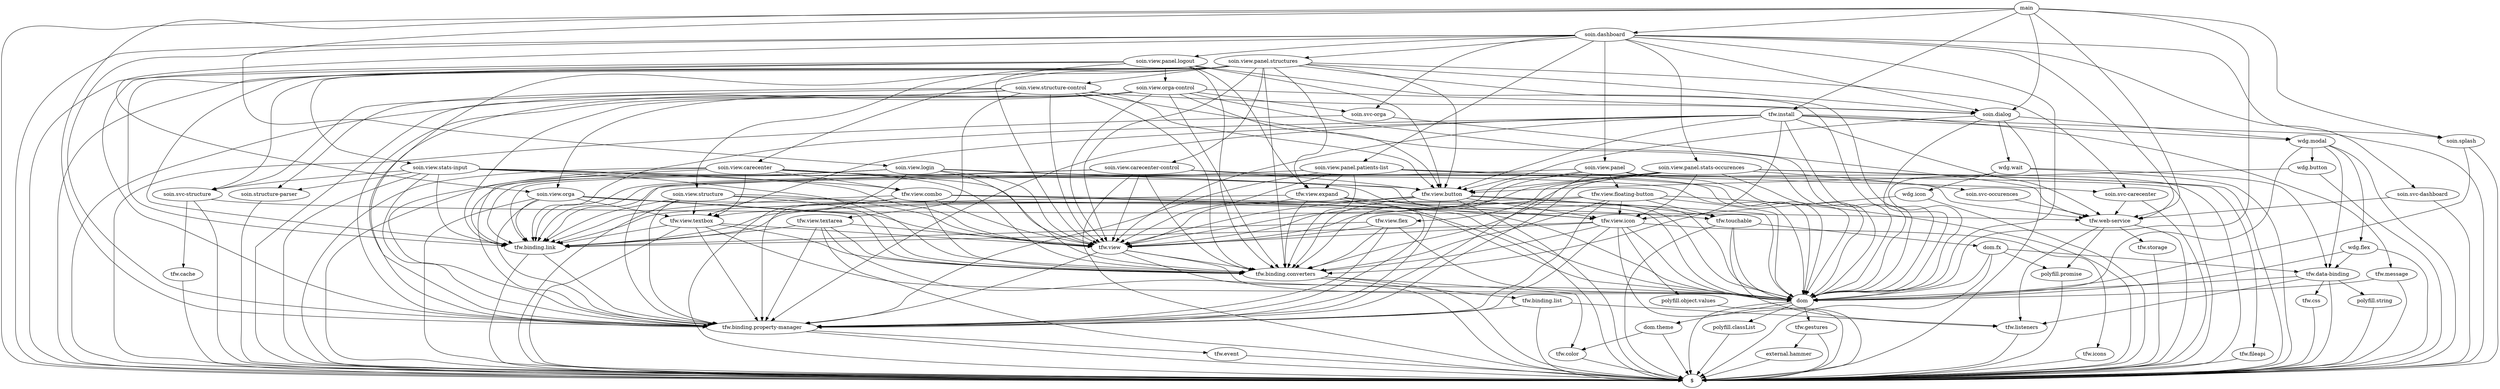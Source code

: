 digraph dependencies {
    "main" -> "$"

    "main" -> "dom"

    "main" -> "tfw.web-service"

    "main" -> "tfw.binding.property-manager"

    "main" -> "soin.splash"

    "main" -> "soin.dialog"

    "main" -> "tfw.install"

    "main" -> "soin.dashboard"

    "main" -> "soin.view.login"
    "soin.view.login" -> "$"

    "soin.view.login" -> "dom"

    "soin.view.login" -> "tfw.web-service"

    "soin.view.login" -> "tfw.binding.property-manager"

    "soin.view.login" -> "tfw.view"

    "soin.view.login" -> "tfw.binding.link"

    "soin.view.login" -> "tfw.binding.converters"

    "soin.view.login" -> "tfw.view.button"

    "soin.view.login" -> "tfw.view.textbox"
    "tfw.view.textbox" -> "$"

    "tfw.view.textbox" -> "dom"

    "tfw.view.textbox" -> "tfw.binding.property-manager"

    "tfw.view.textbox" -> "tfw.view"

    "tfw.view.textbox" -> "tfw.binding.link"

    "tfw.view.textbox" -> "tfw.binding.converters"
    "tfw.binding.converters" -> "$"

    "tfw.binding.converters" -> "tfw.binding.list"

    "tfw.binding.converters" -> "tfw.color"
    "tfw.color" -> "$"
    "tfw.binding.list" -> "$"

    "tfw.binding.list" -> "tfw.binding.property-manager"

    "tfw.binding.list" -> "tfw.listeners"
    "tfw.listeners" -> "$"
    "tfw.binding.property-manager" -> "$"

    "tfw.binding.property-manager" -> "tfw.event"
    "tfw.event" -> "$"
    "tfw.binding.link" -> "$"

    "tfw.binding.link" -> "tfw.binding.property-manager"
    "tfw.view" -> "$"

    "tfw.view" -> "dom"

    "tfw.view" -> "tfw.binding.property-manager"

    "tfw.view" -> "tfw.binding.converters"
    "dom" -> "$"

    "dom" -> "polyfill.classList"

    "dom" -> "dom.theme"

    "dom" -> "tfw.gestures"
    "tfw.gestures" -> "$"

    "tfw.gestures" -> "external.hammer"
    "external.hammer" -> "$"
    "dom.theme" -> "$"

    "dom.theme" -> "tfw.color"
    "polyfill.classList" -> "$"
    "tfw.view.button" -> "$"

    "tfw.view.button" -> "dom"

    "tfw.view.button" -> "tfw.binding.property-manager"

    "tfw.view.button" -> "tfw.touchable"

    "tfw.view.button" -> "tfw.view"

    "tfw.view.button" -> "tfw.binding.link"

    "tfw.view.button" -> "tfw.binding.converters"

    "tfw.view.button" -> "tfw.view.icon"
    "tfw.view.icon" -> "$"

    "tfw.view.icon" -> "polyfill.object.values"

    "tfw.view.icon" -> "dom"

    "tfw.view.icon" -> "tfw.icons"

    "tfw.view.icon" -> "tfw.binding.property-manager"

    "tfw.view.icon" -> "tfw.view"

    "tfw.view.icon" -> "tfw.binding.link"

    "tfw.view.icon" -> "tfw.binding.converters"
    "tfw.icons" -> "$"
    "polyfill.object.values" -> "$"
    "tfw.touchable" -> "$"

    "tfw.touchable" -> "dom"

    "tfw.touchable" -> "dom.fx"

    "tfw.touchable" -> "tfw.listeners"
    "dom.fx" -> "$"

    "dom.fx" -> "polyfill.promise"

    "dom.fx" -> "dom"

    "dom.fx" -> "tfw.data-binding"
    "tfw.data-binding" -> "$"

    "tfw.data-binding" -> "polyfill.string"

    "tfw.data-binding" -> "dom"

    "tfw.data-binding" -> "tfw.css"

    "tfw.data-binding" -> "tfw.listeners"
    "tfw.css" -> "$"
    "polyfill.string" -> "$"
    "polyfill.promise" -> "$"
    "tfw.web-service" -> "$"

    "tfw.web-service" -> "tfw.listeners"

    "tfw.web-service" -> "polyfill.promise"

    "tfw.web-service" -> "tfw.storage"
    "tfw.storage" -> "$"
    "soin.dashboard" -> "$"

    "soin.dashboard" -> "dom"

    "soin.dashboard" -> "tfw.web-service"

    "soin.dashboard" -> "tfw.binding.property-manager"

    "soin.dashboard" -> "soin.view.panel"

    "soin.dashboard" -> "soin.dialog"

    "soin.dashboard" -> "soin.splash"

    "soin.dashboard" -> "soin.view.panel.logout"

    "soin.dashboard" -> "soin.svc-orga"

    "soin.dashboard" -> "soin.view.panel.structures"

    "soin.dashboard" -> "soin.svc-dashboard"

    "soin.dashboard" -> "soin.view.panel.patients-list"

    "soin.dashboard" -> "soin.view.panel.stats-occurences"

    "soin.dashboard" -> "soin.view.orga"
    "soin.view.orga" -> "$"

    "soin.view.orga" -> "dom"

    "soin.view.orga" -> "tfw.binding.property-manager"

    "soin.view.orga" -> "tfw.view"

    "soin.view.orga" -> "tfw.binding.link"

    "soin.view.orga" -> "tfw.binding.converters"

    "soin.view.orga" -> "tfw.view.textbox"
    "soin.view.panel.stats-occurences" -> "$"

    "soin.view.panel.stats-occurences" -> "tfw.fileapi"

    "soin.view.panel.stats-occurences" -> "soin.svc-occurences"

    "soin.view.panel.stats-occurences" -> "dom"

    "soin.view.panel.stats-occurences" -> "tfw.binding.property-manager"

    "soin.view.panel.stats-occurences" -> "tfw.view"

    "soin.view.panel.stats-occurences" -> "tfw.binding.link"

    "soin.view.panel.stats-occurences" -> "tfw.binding.converters"

    "soin.view.panel.stats-occurences" -> "tfw.view.flex"

    "soin.view.panel.stats-occurences" -> "tfw.view.icon"

    "soin.view.panel.stats-occurences" -> "tfw.view.button"
    "tfw.view.flex" -> "dom"

    "tfw.view.flex" -> "tfw.binding.property-manager"

    "tfw.view.flex" -> "tfw.view"

    "tfw.view.flex" -> "tfw.binding.link"

    "tfw.view.flex" -> "tfw.binding.converters"
    "soin.svc-occurences" -> "tfw.web-service"
    "tfw.fileapi" -> "$"
    "soin.view.panel.patients-list" -> "$"

    "soin.view.panel.patients-list" -> "dom"

    "soin.view.panel.patients-list" -> "soin.svc-carecenter"

    "soin.view.panel.patients-list" -> "tfw.binding.property-manager"

    "soin.view.panel.patients-list" -> "tfw.view"

    "soin.view.panel.patients-list" -> "tfw.binding.link"

    "soin.view.panel.patients-list" -> "tfw.binding.converters"

    "soin.view.panel.patients-list" -> "tfw.view.expand"
    "tfw.view.expand" -> "$"

    "tfw.view.expand" -> "dom"

    "tfw.view.expand" -> "tfw.binding.property-manager"

    "tfw.view.expand" -> "tfw.view"

    "tfw.view.expand" -> "tfw.binding.link"

    "tfw.view.expand" -> "tfw.binding.converters"

    "tfw.view.expand" -> "tfw.view.icon"
    "soin.svc-carecenter" -> "$"

    "soin.svc-carecenter" -> "tfw.web-service"
    "soin.svc-dashboard" -> "$"

    "soin.svc-dashboard" -> "tfw.web-service"
    "soin.view.panel.structures" -> "$"

    "soin.view.panel.structures" -> "dom"

    "soin.view.panel.structures" -> "tfw.binding.property-manager"

    "soin.view.panel.structures" -> "tfw.view.button"

    "soin.view.panel.structures" -> "tfw.view.expand"

    "soin.view.panel.structures" -> "soin.dialog"

    "soin.view.panel.structures" -> "soin.view.carecenter"

    "soin.view.panel.structures" -> "soin.svc-structure"

    "soin.view.panel.structures" -> "soin.svc-carecenter"

    "soin.view.panel.structures" -> "soin.view.structure"

    "soin.view.panel.structures" -> "soin.view.stats-input"

    "soin.view.panel.structures" -> "soin.view.structure-control"

    "soin.view.panel.structures" -> "soin.view.carecenter-control"

    "soin.view.panel.structures" -> "tfw.view"

    "soin.view.panel.structures" -> "tfw.binding.link"

    "soin.view.panel.structures" -> "tfw.binding.converters"
    "soin.view.carecenter-control" -> "$"

    "soin.view.carecenter-control" -> "dom"

    "soin.view.carecenter-control" -> "tfw.binding.property-manager"

    "soin.view.carecenter-control" -> "tfw.view"

    "soin.view.carecenter-control" -> "tfw.binding.link"

    "soin.view.carecenter-control" -> "tfw.binding.converters"

    "soin.view.carecenter-control" -> "tfw.view.button"
    "soin.view.structure-control" -> "$"

    "soin.view.structure-control" -> "dom"

    "soin.view.structure-control" -> "soin.dialog"

    "soin.view.structure-control" -> "tfw.view.textarea"

    "soin.view.structure-control" -> "soin.svc-structure"

    "soin.view.structure-control" -> "soin.structure-parser"

    "soin.view.structure-control" -> "tfw.binding.property-manager"

    "soin.view.structure-control" -> "tfw.view"

    "soin.view.structure-control" -> "tfw.binding.converters"

    "soin.view.structure-control" -> "tfw.view.button"
    "soin.structure-parser" -> "$"
    "soin.svc-structure" -> "$"

    "soin.svc-structure" -> "tfw.web-service"

    "soin.svc-structure" -> "tfw.cache"
    "tfw.cache" -> "$"
    "tfw.view.textarea" -> "$"

    "tfw.view.textarea" -> "dom"

    "tfw.view.textarea" -> "tfw.binding.property-manager"

    "tfw.view.textarea" -> "tfw.view"

    "tfw.view.textarea" -> "tfw.binding.link"

    "tfw.view.textarea" -> "tfw.binding.converters"
    "soin.dialog" -> "$"

    "soin.dialog" -> "dom"

    "soin.dialog" -> "wdg.wait"

    "soin.dialog" -> "tfw.view.button"

    "soin.dialog" -> "wdg.modal"
    "wdg.modal" -> "$"

    "wdg.modal" -> "dom"

    "wdg.modal" -> "tfw.data-binding"

    "wdg.modal" -> "wdg.flex"

    "wdg.modal" -> "wdg.button"
    "wdg.button" -> "$"

    "wdg.button" -> "tfw.view.button"
    "wdg.flex" -> "$"

    "wdg.flex" -> "dom"

    "wdg.flex" -> "tfw.data-binding"
    "wdg.wait" -> "$"

    "wdg.wait" -> "dom"

    "wdg.wait" -> "tfw.data-binding"

    "wdg.wait" -> "wdg.icon"
    "wdg.icon" -> "$"

    "wdg.icon" -> "tfw.view.icon"
    "soin.view.stats-input" -> "$"

    "soin.view.stats-input" -> "soin.svc-structure"

    "soin.view.stats-input" -> "soin.structure-parser"

    "soin.view.stats-input" -> "dom"

    "soin.view.stats-input" -> "tfw.binding.property-manager"

    "soin.view.stats-input" -> "tfw.view"

    "soin.view.stats-input" -> "tfw.binding.link"

    "soin.view.stats-input" -> "tfw.binding.converters"

    "soin.view.stats-input" -> "tfw.view.combo"
    "tfw.view.combo" -> "$"

    "tfw.view.combo" -> "dom"

    "tfw.view.combo" -> "tfw.binding.property-manager"

    "tfw.view.combo" -> "tfw.touchable"

    "tfw.view.combo" -> "tfw.view"

    "tfw.view.combo" -> "tfw.binding.link"

    "tfw.view.combo" -> "tfw.binding.converters"

    "tfw.view.combo" -> "tfw.view.icon"
    "soin.view.structure" -> "$"

    "soin.view.structure" -> "dom"

    "soin.view.structure" -> "tfw.binding.property-manager"

    "soin.view.structure" -> "tfw.view"

    "soin.view.structure" -> "tfw.binding.link"

    "soin.view.structure" -> "tfw.binding.converters"

    "soin.view.structure" -> "tfw.view.textbox"
    "soin.view.carecenter" -> "$"

    "soin.view.carecenter" -> "dom"

    "soin.view.carecenter" -> "tfw.binding.property-manager"

    "soin.view.carecenter" -> "tfw.view"

    "soin.view.carecenter" -> "tfw.binding.link"

    "soin.view.carecenter" -> "tfw.binding.converters"

    "soin.view.carecenter" -> "tfw.view.combo"

    "soin.view.carecenter" -> "tfw.view.textbox"
    "soin.svc-orga" -> "$"

    "soin.svc-orga" -> "tfw.web-service"
    "soin.view.panel.logout" -> "$"

    "soin.view.panel.logout" -> "dom"

    "soin.view.panel.logout" -> "tfw.binding.property-manager"

    "soin.view.panel.logout" -> "tfw.view.button"

    "soin.view.panel.logout" -> "tfw.view.expand"

    "soin.view.panel.logout" -> "soin.view.orga-control"

    "soin.view.panel.logout" -> "tfw.view"

    "soin.view.panel.logout" -> "tfw.binding.link"

    "soin.view.panel.logout" -> "tfw.binding.converters"
    "soin.view.orga-control" -> "$"

    "soin.view.orga-control" -> "soin.dialog"

    "soin.view.orga-control" -> "soin.svc-orga"

    "soin.view.orga-control" -> "soin.view.orga"

    "soin.view.orga-control" -> "dom"

    "soin.view.orga-control" -> "tfw.binding.property-manager"

    "soin.view.orga-control" -> "tfw.view"

    "soin.view.orga-control" -> "tfw.binding.link"

    "soin.view.orga-control" -> "tfw.binding.converters"

    "soin.view.orga-control" -> "tfw.view.button"
    "soin.splash" -> "$"

    "soin.splash" -> "dom"
    "soin.view.panel" -> "$"

    "soin.view.panel" -> "dom"

    "soin.view.panel" -> "tfw.binding.property-manager"

    "soin.view.panel" -> "tfw.view"

    "soin.view.panel" -> "tfw.binding.link"

    "soin.view.panel" -> "tfw.binding.converters"

    "soin.view.panel" -> "tfw.view.floating-button"
    "tfw.view.floating-button" -> "$"

    "tfw.view.floating-button" -> "tfw.binding.property-manager"

    "tfw.view.floating-button" -> "tfw.touchable"

    "tfw.view.floating-button" -> "dom"

    "tfw.view.floating-button" -> "tfw.view"

    "tfw.view.floating-button" -> "tfw.binding.link"

    "tfw.view.floating-button" -> "tfw.binding.converters"

    "tfw.view.floating-button" -> "tfw.view.icon"
    "tfw.install" -> "$"

    "tfw.install" -> "dom"

    "tfw.install" -> "tfw.web-service"

    "tfw.install" -> "tfw.binding.property-manager"

    "tfw.install" -> "tfw.message"

    "tfw.install" -> "wdg.modal"

    "tfw.install" -> "tfw.view.button"

    "tfw.install" -> "tfw.view"

    "tfw.install" -> "tfw.binding.link"

    "tfw.install" -> "tfw.binding.converters"

    "tfw.install" -> "tfw.view.textbox"
    "tfw.message" -> "$"

    "tfw.message" -> "dom"

}